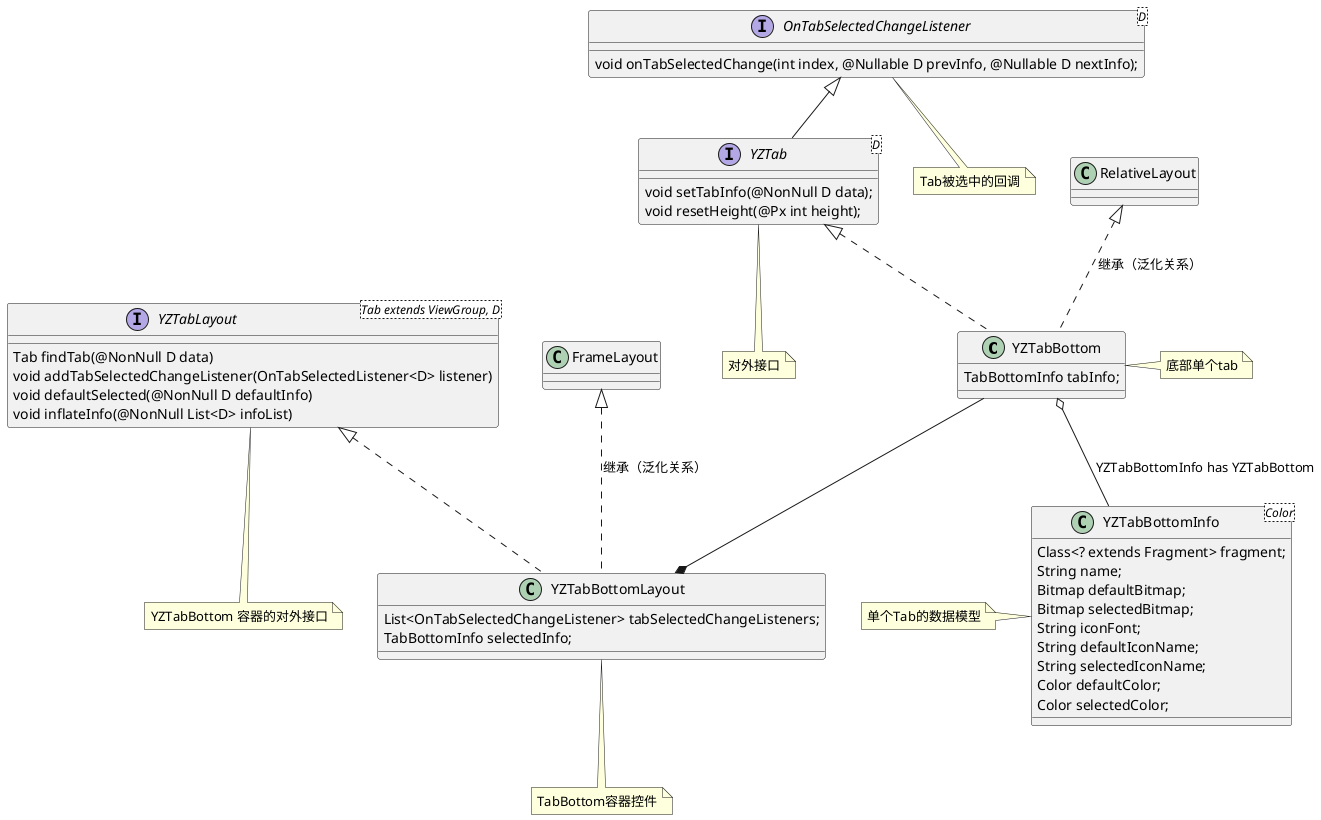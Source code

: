@startuml
'https://plantuml.com/class-diagram

class YZTabBottom implements YZTab {
   TabBottomInfo tabInfo;
}
note right of YZTabBottom : 底部单个tab

class RelativeLayout {
}
RelativeLayout <|.. YZTabBottom : 继承（泛化关系）

interface YZTabLayout <Tab extends ViewGroup, D> {
    Tab findTab(@NonNull D data)
    void addTabSelectedChangeListener(OnTabSelectedListener<D> listener)
    void defaultSelected(@NonNull D defaultInfo)
    void inflateInfo(@NonNull List<D> infoList)
}
note bottom of YZTabLayout : YZTabBottom 容器的对外接口

class YZTabBottomLayout implements YZTabLayout {
    List<OnTabSelectedChangeListener> tabSelectedChangeListeners;
    TabBottomInfo selectedInfo;
}
note bottom of YZTabBottomLayout : TabBottom容器控件

class FrameLayout {
}

FrameLayout <|.. YZTabBottomLayout : 继承（泛化关系）
YZTabBottom --* YZTabBottomLayout

class YZTabBottomInfo <Color> {
    Class<? extends Fragment> fragment;
    String name;
    Bitmap defaultBitmap;
    Bitmap selectedBitmap;
    String iconFont;
    String defaultIconName;
    String selectedIconName;
    Color defaultColor;
    Color selectedColor;
}
note left of YZTabBottomInfo : 单个Tab的数据模型

YZTabBottom o-- YZTabBottomInfo : YZTabBottomInfo has YZTabBottom

interface YZTab <D> extends OnTabSelectedChangeListener {
    void setTabInfo(@NonNull D data);
    void resetHeight(@Px int height);
}

note bottom of YZTab: 对外接口

interface OnTabSelectedChangeListener <D> {
    void onTabSelectedChange(int index, @Nullable D prevInfo, @Nullable D nextInfo);
}

note bottom of OnTabSelectedChangeListener: Tab被选中的回调

@enduml